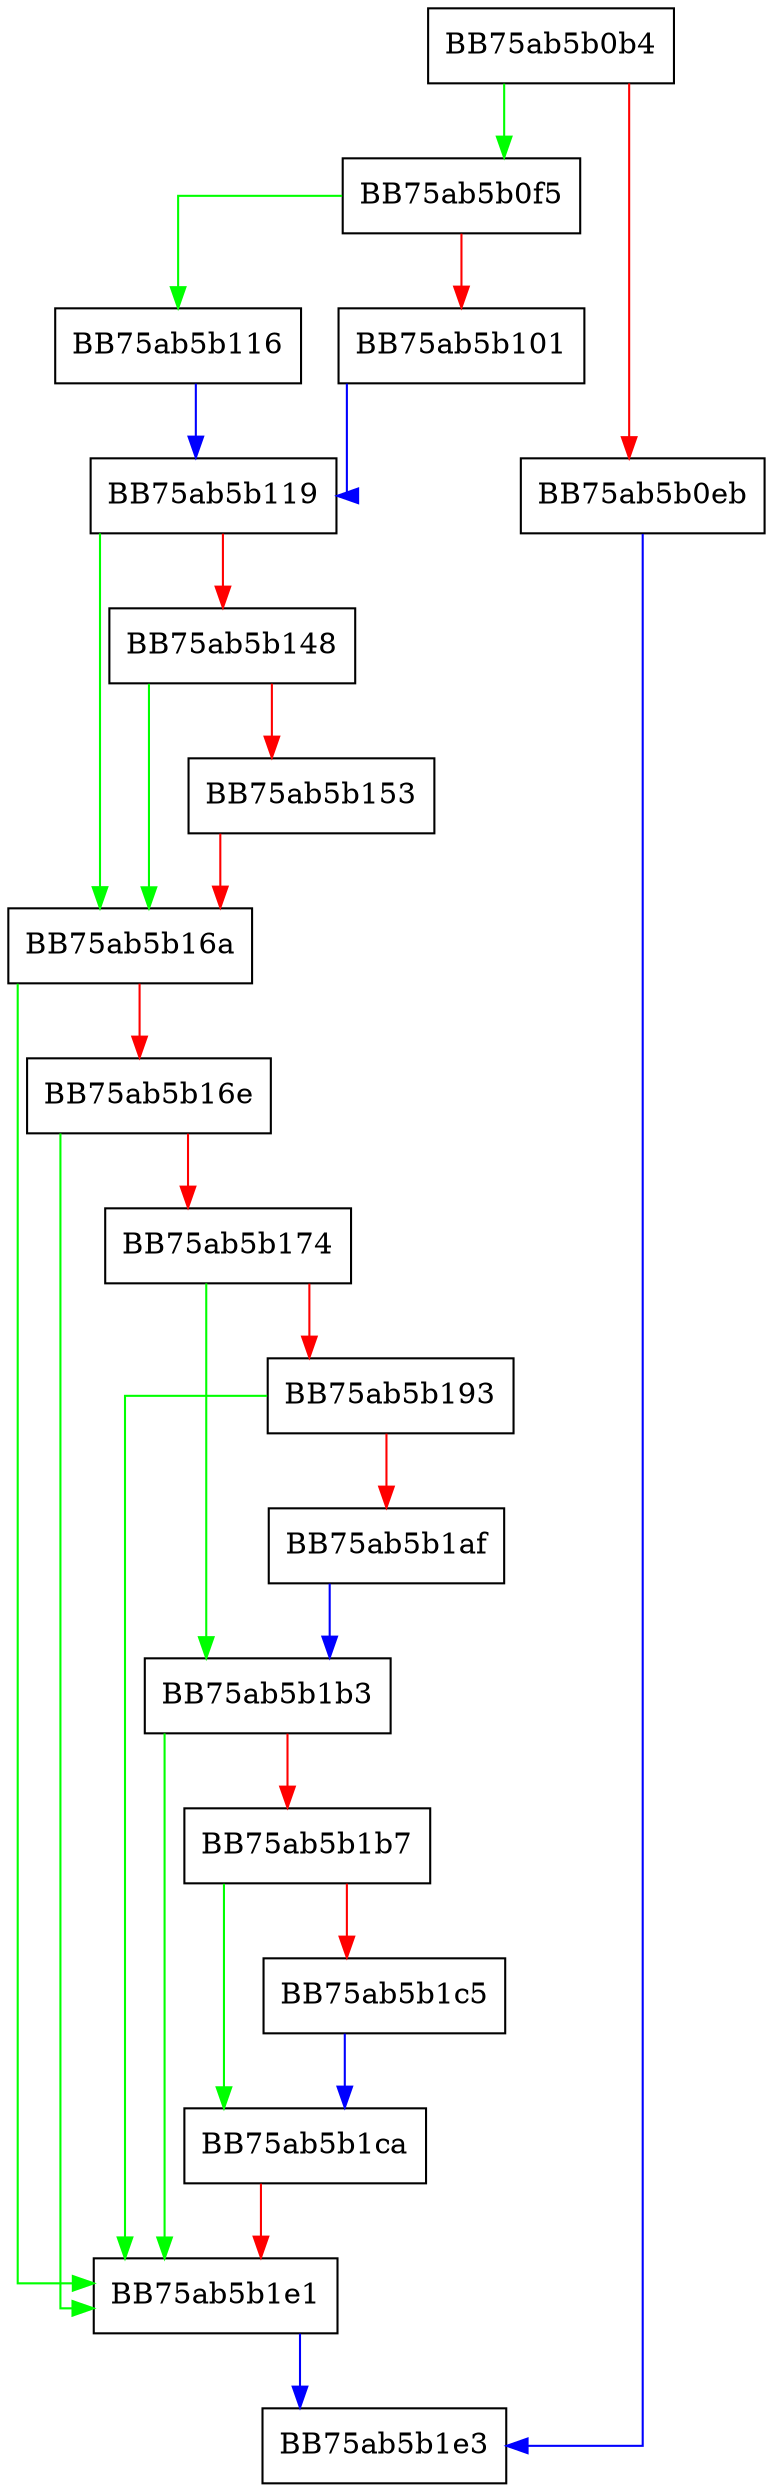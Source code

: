 digraph vdbePmaReaderSeek {
  node [shape="box"];
  graph [splines=ortho];
  BB75ab5b0b4 -> BB75ab5b0f5 [color="green"];
  BB75ab5b0b4 -> BB75ab5b0eb [color="red"];
  BB75ab5b0eb -> BB75ab5b1e3 [color="blue"];
  BB75ab5b0f5 -> BB75ab5b116 [color="green"];
  BB75ab5b0f5 -> BB75ab5b101 [color="red"];
  BB75ab5b101 -> BB75ab5b119 [color="blue"];
  BB75ab5b116 -> BB75ab5b119 [color="blue"];
  BB75ab5b119 -> BB75ab5b16a [color="green"];
  BB75ab5b119 -> BB75ab5b148 [color="red"];
  BB75ab5b148 -> BB75ab5b16a [color="green"];
  BB75ab5b148 -> BB75ab5b153 [color="red"];
  BB75ab5b153 -> BB75ab5b16a [color="red"];
  BB75ab5b16a -> BB75ab5b1e1 [color="green"];
  BB75ab5b16a -> BB75ab5b16e [color="red"];
  BB75ab5b16e -> BB75ab5b1e1 [color="green"];
  BB75ab5b16e -> BB75ab5b174 [color="red"];
  BB75ab5b174 -> BB75ab5b1b3 [color="green"];
  BB75ab5b174 -> BB75ab5b193 [color="red"];
  BB75ab5b193 -> BB75ab5b1e1 [color="green"];
  BB75ab5b193 -> BB75ab5b1af [color="red"];
  BB75ab5b1af -> BB75ab5b1b3 [color="blue"];
  BB75ab5b1b3 -> BB75ab5b1e1 [color="green"];
  BB75ab5b1b3 -> BB75ab5b1b7 [color="red"];
  BB75ab5b1b7 -> BB75ab5b1ca [color="green"];
  BB75ab5b1b7 -> BB75ab5b1c5 [color="red"];
  BB75ab5b1c5 -> BB75ab5b1ca [color="blue"];
  BB75ab5b1ca -> BB75ab5b1e1 [color="red"];
  BB75ab5b1e1 -> BB75ab5b1e3 [color="blue"];
}